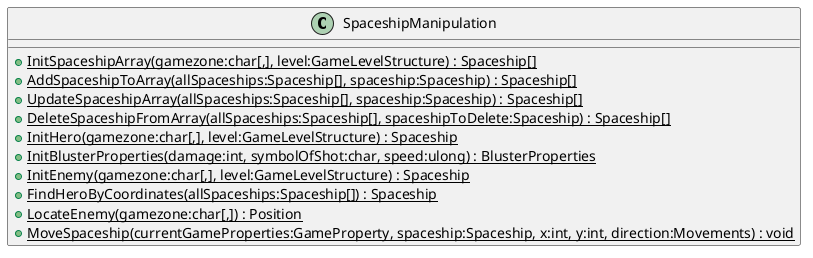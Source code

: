 @startuml
class SpaceshipManipulation {
    + {static} InitSpaceshipArray(gamezone:char[,], level:GameLevelStructure) : Spaceship[]
    + {static} AddSpaceshipToArray(allSpaceships:Spaceship[], spaceship:Spaceship) : Spaceship[]
    + {static} UpdateSpaceshipArray(allSpaceships:Spaceship[], spaceship:Spaceship) : Spaceship[]
    + {static} DeleteSpaceshipFromArray(allSpaceships:Spaceship[], spaceshipToDelete:Spaceship) : Spaceship[]
    + {static} InitHero(gamezone:char[,], level:GameLevelStructure) : Spaceship
    + {static} InitBlusterProperties(damage:int, symbolOfShot:char, speed:ulong) : BlusterProperties
    + {static} InitEnemy(gamezone:char[,], level:GameLevelStructure) : Spaceship
    + {static} FindHeroByCoordinates(allSpaceships:Spaceship[]) : Spaceship
    + {static} LocateEnemy(gamezone:char[,]) : Position
    + {static} MoveSpaceship(currentGameProperties:GameProperty, spaceship:Spaceship, x:int, y:int, direction:Movements) : void
}
@enduml
